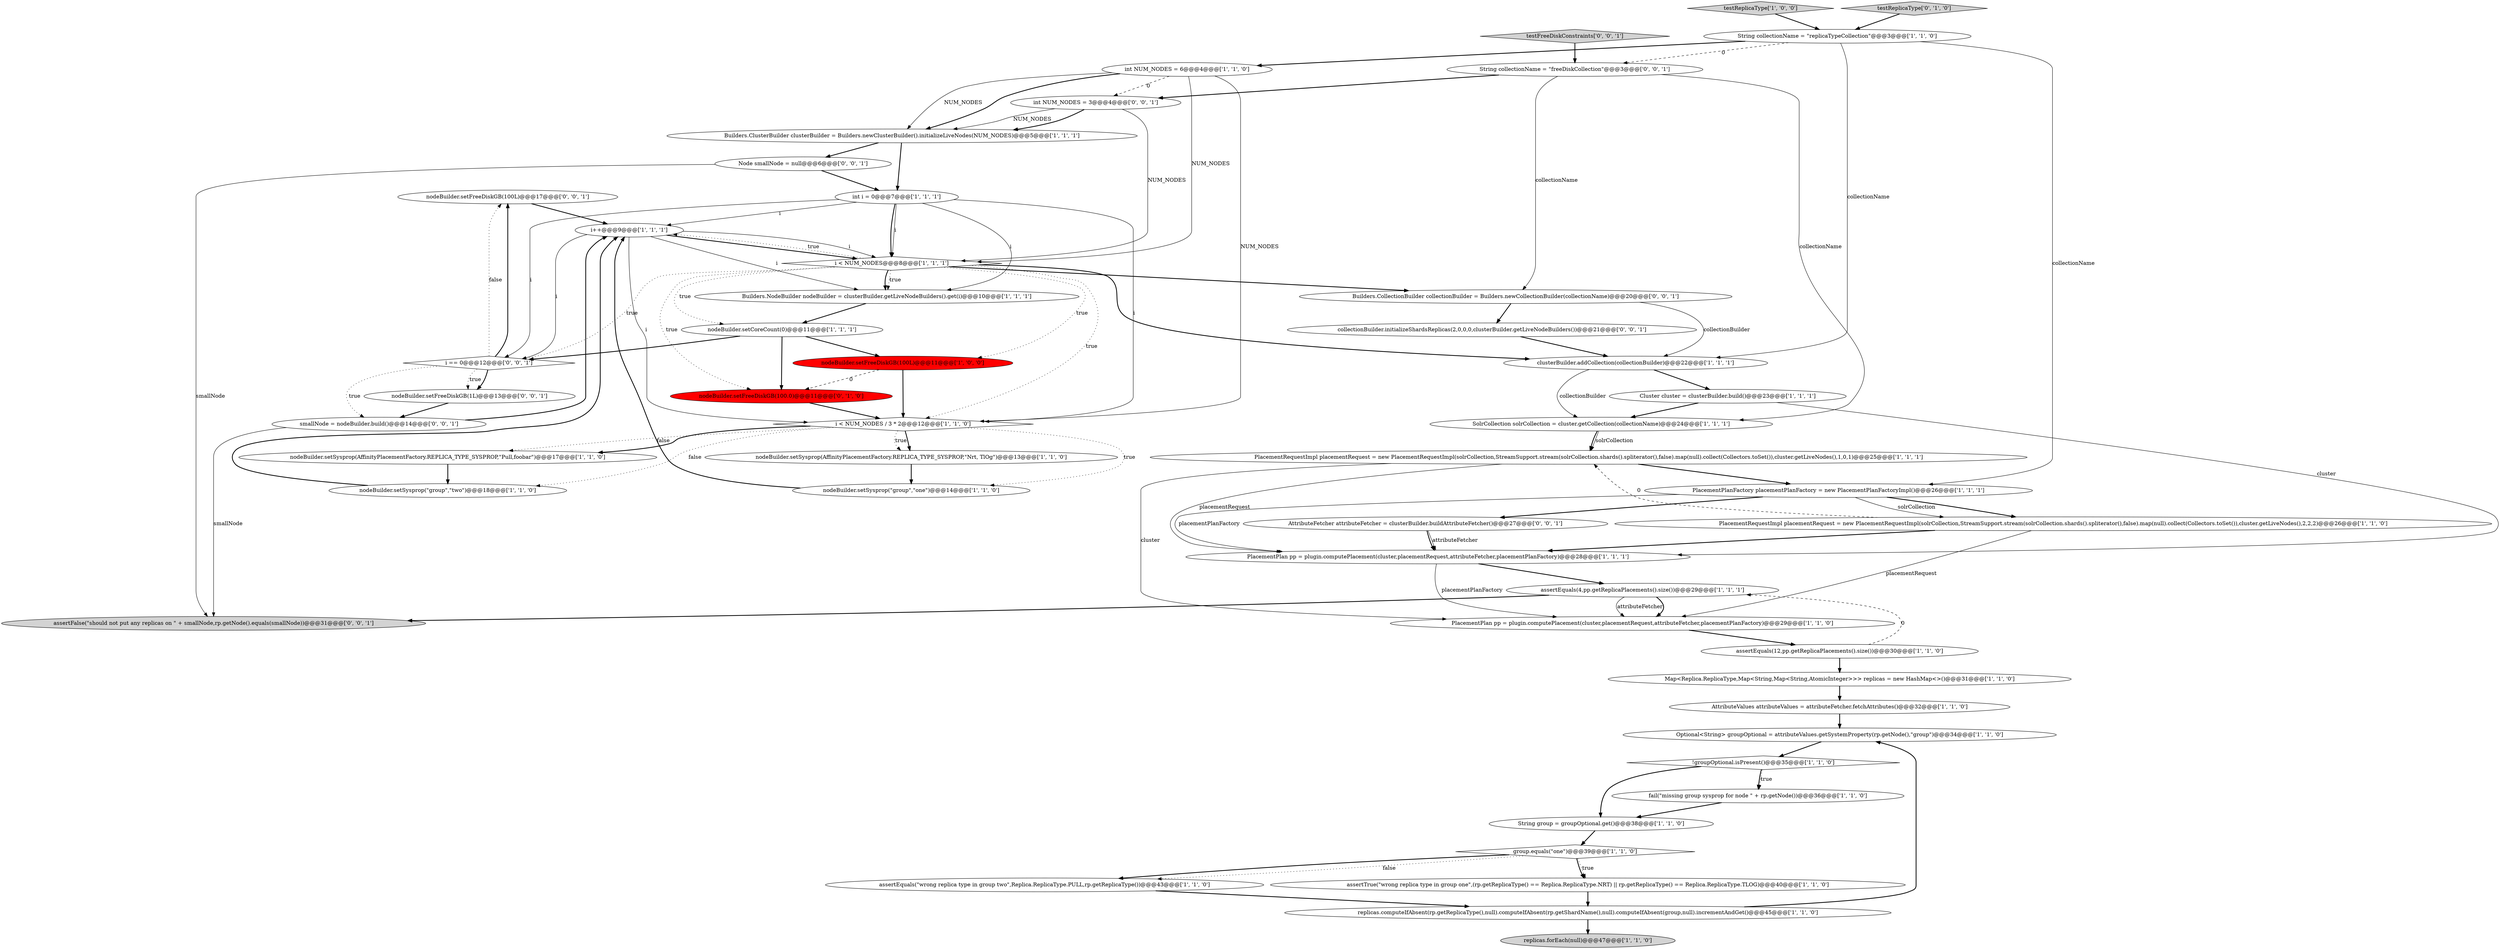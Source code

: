 digraph {
40 [style = filled, label = "nodeBuilder.setFreeDiskGB(100L)@@@17@@@['0', '0', '1']", fillcolor = white, shape = ellipse image = "AAA0AAABBB3BBB"];
46 [style = filled, label = "assertFalse(\"should not put any replicas on \" + smallNode,rp.getNode().equals(smallNode))@@@31@@@['0', '0', '1']", fillcolor = lightgray, shape = ellipse image = "AAA0AAABBB3BBB"];
45 [style = filled, label = "nodeBuilder.setFreeDiskGB(1L)@@@13@@@['0', '0', '1']", fillcolor = white, shape = ellipse image = "AAA0AAABBB3BBB"];
8 [style = filled, label = "AttributeValues attributeValues = attributeFetcher.fetchAttributes()@@@32@@@['1', '1', '0']", fillcolor = white, shape = ellipse image = "AAA0AAABBB1BBB"];
1 [style = filled, label = "i < NUM_NODES@@@8@@@['1', '1', '1']", fillcolor = white, shape = diamond image = "AAA0AAABBB1BBB"];
28 [style = filled, label = "testReplicaType['1', '0', '0']", fillcolor = lightgray, shape = diamond image = "AAA0AAABBB1BBB"];
22 [style = filled, label = "nodeBuilder.setSysprop(AffinityPlacementFactory.REPLICA_TYPE_SYSPROP,\"Nrt, TlOg\")@@@13@@@['1', '1', '0']", fillcolor = white, shape = ellipse image = "AAA0AAABBB1BBB"];
13 [style = filled, label = "String group = groupOptional.get()@@@38@@@['1', '1', '0']", fillcolor = white, shape = ellipse image = "AAA0AAABBB1BBB"];
11 [style = filled, label = "i++@@@9@@@['1', '1', '1']", fillcolor = white, shape = ellipse image = "AAA0AAABBB1BBB"];
4 [style = filled, label = "assertEquals(4,pp.getReplicaPlacements().size())@@@29@@@['1', '1', '1']", fillcolor = white, shape = ellipse image = "AAA0AAABBB1BBB"];
32 [style = filled, label = "nodeBuilder.setCoreCount(0)@@@11@@@['1', '1', '1']", fillcolor = white, shape = ellipse image = "AAA0AAABBB1BBB"];
23 [style = filled, label = "group.equals(\"one\")@@@39@@@['1', '1', '0']", fillcolor = white, shape = diamond image = "AAA0AAABBB1BBB"];
26 [style = filled, label = "PlacementPlanFactory placementPlanFactory = new PlacementPlanFactoryImpl()@@@26@@@['1', '1', '1']", fillcolor = white, shape = ellipse image = "AAA0AAABBB1BBB"];
35 [style = filled, label = "Map<Replica.ReplicaType,Map<String,Map<String,AtomicInteger>>> replicas = new HashMap<>()@@@31@@@['1', '1', '0']", fillcolor = white, shape = ellipse image = "AAA0AAABBB1BBB"];
36 [style = filled, label = "testReplicaType['0', '1', '0']", fillcolor = lightgray, shape = diamond image = "AAA0AAABBB2BBB"];
41 [style = filled, label = "String collectionName = \"freeDiskCollection\"@@@3@@@['0', '0', '1']", fillcolor = white, shape = ellipse image = "AAA0AAABBB3BBB"];
30 [style = filled, label = "Builders.ClusterBuilder clusterBuilder = Builders.newClusterBuilder().initializeLiveNodes(NUM_NODES)@@@5@@@['1', '1', '1']", fillcolor = white, shape = ellipse image = "AAA0AAABBB1BBB"];
43 [style = filled, label = "Builders.CollectionBuilder collectionBuilder = Builders.newCollectionBuilder(collectionName)@@@20@@@['0', '0', '1']", fillcolor = white, shape = ellipse image = "AAA0AAABBB3BBB"];
29 [style = filled, label = "nodeBuilder.setSysprop(AffinityPlacementFactory.REPLICA_TYPE_SYSPROP,\"Pull,foobar\")@@@17@@@['1', '1', '0']", fillcolor = white, shape = ellipse image = "AAA0AAABBB1BBB"];
49 [style = filled, label = "AttributeFetcher attributeFetcher = clusterBuilder.buildAttributeFetcher()@@@27@@@['0', '0', '1']", fillcolor = white, shape = ellipse image = "AAA0AAABBB3BBB"];
6 [style = filled, label = "nodeBuilder.setSysprop(\"group\",\"two\")@@@18@@@['1', '1', '0']", fillcolor = white, shape = ellipse image = "AAA0AAABBB1BBB"];
0 [style = filled, label = "PlacementRequestImpl placementRequest = new PlacementRequestImpl(solrCollection,StreamSupport.stream(solrCollection.shards().spliterator(),false).map(null).collect(Collectors.toSet()),cluster.getLiveNodes(),1,0,1)@@@25@@@['1', '1', '1']", fillcolor = white, shape = ellipse image = "AAA0AAABBB1BBB"];
20 [style = filled, label = "i < NUM_NODES / 3 * 2@@@12@@@['1', '1', '0']", fillcolor = white, shape = diamond image = "AAA0AAABBB1BBB"];
7 [style = filled, label = "assertTrue(\"wrong replica type in group one\",(rp.getReplicaType() == Replica.ReplicaType.NRT) || rp.getReplicaType() == Replica.ReplicaType.TLOG)@@@40@@@['1', '1', '0']", fillcolor = white, shape = ellipse image = "AAA0AAABBB1BBB"];
16 [style = filled, label = "Cluster cluster = clusterBuilder.build()@@@23@@@['1', '1', '1']", fillcolor = white, shape = ellipse image = "AAA0AAABBB1BBB"];
48 [style = filled, label = "smallNode = nodeBuilder.build()@@@14@@@['0', '0', '1']", fillcolor = white, shape = ellipse image = "AAA0AAABBB3BBB"];
5 [style = filled, label = "Optional<String> groupOptional = attributeValues.getSystemProperty(rp.getNode(),\"group\")@@@34@@@['1', '1', '0']", fillcolor = white, shape = ellipse image = "AAA0AAABBB1BBB"];
27 [style = filled, label = "String collectionName = \"replicaTypeCollection\"@@@3@@@['1', '1', '0']", fillcolor = white, shape = ellipse image = "AAA0AAABBB1BBB"];
47 [style = filled, label = "Node smallNode = null@@@6@@@['0', '0', '1']", fillcolor = white, shape = ellipse image = "AAA0AAABBB3BBB"];
42 [style = filled, label = "i == 0@@@12@@@['0', '0', '1']", fillcolor = white, shape = diamond image = "AAA0AAABBB3BBB"];
3 [style = filled, label = "clusterBuilder.addCollection(collectionBuilder)@@@22@@@['1', '1', '1']", fillcolor = white, shape = ellipse image = "AAA0AAABBB1BBB"];
37 [style = filled, label = "nodeBuilder.setFreeDiskGB(100.0)@@@11@@@['0', '1', '0']", fillcolor = red, shape = ellipse image = "AAA1AAABBB2BBB"];
44 [style = filled, label = "collectionBuilder.initializeShardsReplicas(2,0,0,0,clusterBuilder.getLiveNodeBuilders())@@@21@@@['0', '0', '1']", fillcolor = white, shape = ellipse image = "AAA0AAABBB3BBB"];
12 [style = filled, label = "nodeBuilder.setSysprop(\"group\",\"one\")@@@14@@@['1', '1', '0']", fillcolor = white, shape = ellipse image = "AAA0AAABBB1BBB"];
18 [style = filled, label = "assertEquals(12,pp.getReplicaPlacements().size())@@@30@@@['1', '1', '0']", fillcolor = white, shape = ellipse image = "AAA0AAABBB1BBB"];
9 [style = filled, label = "PlacementPlan pp = plugin.computePlacement(cluster,placementRequest,attributeFetcher,placementPlanFactory)@@@29@@@['1', '1', '0']", fillcolor = white, shape = ellipse image = "AAA0AAABBB1BBB"];
31 [style = filled, label = "SolrCollection solrCollection = cluster.getCollection(collectionName)@@@24@@@['1', '1', '1']", fillcolor = white, shape = ellipse image = "AAA0AAABBB1BBB"];
2 [style = filled, label = "int i = 0@@@7@@@['1', '1', '1']", fillcolor = white, shape = ellipse image = "AAA0AAABBB1BBB"];
33 [style = filled, label = "Builders.NodeBuilder nodeBuilder = clusterBuilder.getLiveNodeBuilders().get(i)@@@10@@@['1', '1', '1']", fillcolor = white, shape = ellipse image = "AAA0AAABBB1BBB"];
25 [style = filled, label = "nodeBuilder.setFreeDiskGB(100L)@@@11@@@['1', '0', '0']", fillcolor = red, shape = ellipse image = "AAA1AAABBB1BBB"];
34 [style = filled, label = "PlacementRequestImpl placementRequest = new PlacementRequestImpl(solrCollection,StreamSupport.stream(solrCollection.shards().spliterator(),false).map(null).collect(Collectors.toSet()),cluster.getLiveNodes(),2,2,2)@@@26@@@['1', '1', '0']", fillcolor = white, shape = ellipse image = "AAA0AAABBB1BBB"];
39 [style = filled, label = "int NUM_NODES = 3@@@4@@@['0', '0', '1']", fillcolor = white, shape = ellipse image = "AAA0AAABBB3BBB"];
15 [style = filled, label = "replicas.forEach(null)@@@47@@@['1', '1', '0']", fillcolor = lightgray, shape = ellipse image = "AAA0AAABBB1BBB"];
10 [style = filled, label = "!groupOptional.isPresent()@@@35@@@['1', '1', '0']", fillcolor = white, shape = diamond image = "AAA0AAABBB1BBB"];
17 [style = filled, label = "fail(\"missing group sysprop for node \" + rp.getNode())@@@36@@@['1', '1', '0']", fillcolor = white, shape = ellipse image = "AAA0AAABBB1BBB"];
38 [style = filled, label = "testFreeDiskConstraints['0', '0', '1']", fillcolor = lightgray, shape = diamond image = "AAA0AAABBB3BBB"];
19 [style = filled, label = "int NUM_NODES = 6@@@4@@@['1', '1', '0']", fillcolor = white, shape = ellipse image = "AAA0AAABBB1BBB"];
14 [style = filled, label = "PlacementPlan pp = plugin.computePlacement(cluster,placementRequest,attributeFetcher,placementPlanFactory)@@@28@@@['1', '1', '1']", fillcolor = white, shape = ellipse image = "AAA0AAABBB1BBB"];
21 [style = filled, label = "assertEquals(\"wrong replica type in group two\",Replica.ReplicaType.PULL,rp.getReplicaType())@@@43@@@['1', '1', '0']", fillcolor = white, shape = ellipse image = "AAA0AAABBB1BBB"];
24 [style = filled, label = "replicas.computeIfAbsent(rp.getReplicaType(),null).computeIfAbsent(rp.getShardName(),null).computeIfAbsent(group,null).incrementAndGet()@@@45@@@['1', '1', '0']", fillcolor = white, shape = ellipse image = "AAA0AAABBB1BBB"];
41->43 [style = solid, label="collectionName"];
32->37 [style = bold, label=""];
11->42 [style = solid, label="i"];
42->45 [style = bold, label=""];
49->14 [style = bold, label=""];
26->34 [style = bold, label=""];
11->1 [style = solid, label="i"];
43->3 [style = solid, label="collectionBuilder"];
34->0 [style = dashed, label="0"];
10->17 [style = bold, label=""];
21->24 [style = bold, label=""];
38->41 [style = bold, label=""];
11->20 [style = solid, label="i"];
4->9 [style = solid, label="attributeFetcher"];
19->20 [style = solid, label="NUM_NODES"];
3->16 [style = bold, label=""];
19->30 [style = solid, label="NUM_NODES"];
45->48 [style = bold, label=""];
29->6 [style = bold, label=""];
1->33 [style = bold, label=""];
40->11 [style = bold, label=""];
6->11 [style = bold, label=""];
0->9 [style = solid, label="cluster"];
32->25 [style = bold, label=""];
26->34 [style = solid, label="solrCollection"];
35->8 [style = bold, label=""];
42->48 [style = dotted, label="true"];
18->35 [style = bold, label=""];
47->46 [style = solid, label="smallNode"];
19->1 [style = solid, label="NUM_NODES"];
27->19 [style = bold, label=""];
25->37 [style = dashed, label="0"];
41->31 [style = solid, label="collectionName"];
43->44 [style = bold, label=""];
11->33 [style = solid, label="i"];
4->46 [style = bold, label=""];
42->40 [style = dotted, label="false"];
5->10 [style = bold, label=""];
18->4 [style = dashed, label="0"];
44->3 [style = bold, label=""];
12->11 [style = bold, label=""];
14->9 [style = solid, label="placementPlanFactory"];
26->49 [style = bold, label=""];
31->0 [style = solid, label="solrCollection"];
42->40 [style = bold, label=""];
1->32 [style = dotted, label="true"];
24->5 [style = bold, label=""];
27->26 [style = solid, label="collectionName"];
1->42 [style = dotted, label="true"];
7->24 [style = bold, label=""];
1->33 [style = dotted, label="true"];
47->2 [style = bold, label=""];
2->1 [style = solid, label="i"];
30->47 [style = bold, label=""];
34->14 [style = bold, label=""];
23->7 [style = bold, label=""];
20->22 [style = dotted, label="true"];
42->45 [style = dotted, label="true"];
32->42 [style = bold, label=""];
34->9 [style = solid, label="placementRequest"];
14->4 [style = bold, label=""];
4->9 [style = bold, label=""];
20->29 [style = dotted, label="false"];
20->6 [style = dotted, label="false"];
27->41 [style = dashed, label="0"];
2->1 [style = bold, label=""];
31->0 [style = bold, label=""];
1->3 [style = bold, label=""];
23->7 [style = dotted, label="true"];
2->33 [style = solid, label="i"];
2->20 [style = solid, label="i"];
10->17 [style = dotted, label="true"];
25->20 [style = bold, label=""];
2->11 [style = solid, label="i"];
9->18 [style = bold, label=""];
10->13 [style = bold, label=""];
19->39 [style = dashed, label="0"];
48->11 [style = bold, label=""];
16->31 [style = bold, label=""];
33->32 [style = bold, label=""];
17->13 [style = bold, label=""];
2->42 [style = solid, label="i"];
1->37 [style = dotted, label="true"];
3->31 [style = solid, label="collectionBuilder"];
1->20 [style = dotted, label="true"];
24->15 [style = bold, label=""];
1->25 [style = dotted, label="true"];
0->26 [style = bold, label=""];
20->29 [style = bold, label=""];
11->1 [style = bold, label=""];
1->43 [style = bold, label=""];
1->11 [style = dotted, label="true"];
16->14 [style = solid, label="cluster"];
37->20 [style = bold, label=""];
48->46 [style = solid, label="smallNode"];
20->22 [style = bold, label=""];
23->21 [style = dotted, label="false"];
39->30 [style = bold, label=""];
39->1 [style = solid, label="NUM_NODES"];
36->27 [style = bold, label=""];
8->5 [style = bold, label=""];
23->21 [style = bold, label=""];
22->12 [style = bold, label=""];
27->3 [style = solid, label="collectionName"];
13->23 [style = bold, label=""];
20->12 [style = dotted, label="true"];
28->27 [style = bold, label=""];
30->2 [style = bold, label=""];
41->39 [style = bold, label=""];
39->30 [style = solid, label="NUM_NODES"];
49->14 [style = solid, label="attributeFetcher"];
0->14 [style = solid, label="placementRequest"];
26->14 [style = solid, label="placementPlanFactory"];
19->30 [style = bold, label=""];
}
